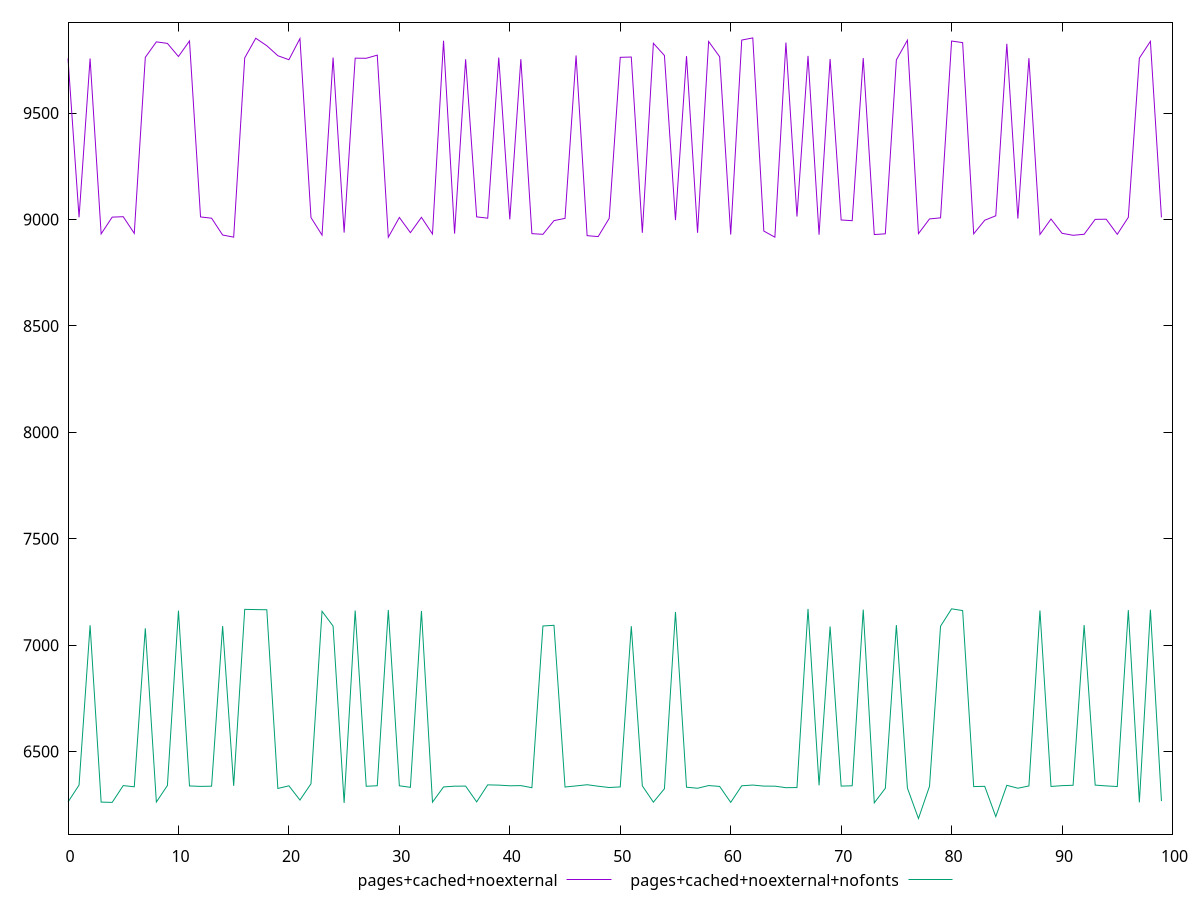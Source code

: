 reset
set terminal svg size 640, 500
set output "reprap/largest-contentful-paint/comparison/line/5_vs_6.svg"

$pagesCachedNoexternal <<EOF
0 9756.529750000002
1 9010.112100000002
2 9756.24605
3 8932.2687
4 9010.9823
5 9013.002349999999
6 8934.683849999998
7 9761.836000000001
8 9834.497000000001
9 9827.346149999998
10 9765.695000000003
11 9838.758600000001
12 9011.911600000001
13 9005.911200000002
14 8926.978350000003
15 8916.952650000003
16 9759.196000000004
17 9851.568249999998
18 9816.318700000003
19 9769.40525
20 9750.639000000006
21 9849.889299999999
22 9009.0215
23 8926.40655
24 9760.605500000001
25 8938.353599999999
26 9757.89825
27 9757.329249999999
28 9772.125499999998
29 8916.46875
30 9009.4509
31 8938.081649999998
32 9010.0081
33 8931.641550000002
34 9839.993749999998
35 8933.440649999999
36 9752.462999999996
37 9012.200100000002
38 9006.030699999996
39 9760.810000000001
40 9000.387999999999
41 9753.301500000001
42 8933.30055
43 8930.22915
44 8994.617050000004
45 9005.109799999998
46 9770.485499999999
47 8923.9503
48 8919.587549999997
49 9005.29915
50 9761.827249999998
51 9763.212750000004
52 8937.4815
53 9827.794850000002
54 9770.440250000003
55 8997.06415
56 9767.599000000006
57 8937.4182
58 9836.395400000003
59 9764.5475
60 8929.046849999999
61 9842.866899999999
62 9853.073249999998
63 8945.5266
64 8916.837
65 9831.2357
66 9013.965299999998
67 9768.545749999997
68 8928.309150000001
69 9753.86725
70 8997.5754
71 8994.2236
72 9758.2385
73 8929.118250000001
74 8932.565400000001
75 9749.7595
76 9842.2691
77 8933.381249999999
78 9002.5956
79 9007.637050000001
80 9838.453699999998
81 9830.836099999999
82 8932.56915
83 8996.4536
84 9017.2796
85 9825.447400000001
86 9004.24325
87 9757.9545
88 8929.433400000002
89 9002.176099999999
90 8934.929850000002
91 8925.67785
92 8930.439449999998
93 9000.544700000002
94 9001.147549999998
95 8930.2683
96 9010.04525
97 9757.997
98 9837.0436
99 9009.7837
EOF

$pagesCachedNoexternalNofonts <<EOF
0 6262.7094000000025
1 6342.559099999999
2 7093.539500000001
3 6262.4967
4 6261.080300000001
5 6340.053700000002
6 6334.32885
7 7079.222500000001
8 6262.7536
9 6340.485000000002
10 7161.6764
11 6338.3391999999985
12 6336.2911
13 6337.2450499999995
14 7089.522999999999
15 6338.9945
16 7168.043250000002
17 7167.039350000001
18 7166.251150000002
19 6326.596850000002
20 6338.906950000002
21 6272.066699999999
22 6348.708000000002
23 7159.077449999999
24 7089.460999999999
25 6258.772150000001
26 7162.5551000000005
27 6336.8162
28 6339.332550000001
29 7165.213200000001
30 6339.154850000001
31 6331.92395
32 7160.6071
33 6262.187749999999
34 6333.663100000002
35 6337.355050000002
36 6337.575350000001
37 6263.468000000001
38 6343.47
39 6342.24595
40 6339.117100000001
41 6340.010099999999
42 6330.1126
43 7090.005499999999
44 7093.219999999999
45 6333.483049999998
46 6338.508850000001
47 6344.105150000001
48 6337.116349999999
49 6330.997700000002
50 6333.771999999998
51 7088.970500000001
52 6338.870650000001
53 6262.161499999998
54 6325.293100000002
55 7155.7186
56 6332.506100000001
57 6327.535350000002
58 6340.205349999999
59 6336.1475
60 6261.1968
61 6339.125550000001
62 6342.596949999999
63 6337.58115
64 6337.416999999998
65 6330.19
66 6330.825849999999
67 7170.085649999999
68 6341.018499999998
69 7087.647000000003
70 6337.680049999998
71 6339.139449999999
72 7166.701449999999
73 6258.8796
74 6327.505349999998
75 7094.146500000001
76 6328.4515
77 6185.3243
78 6336.750650000004
79 7088.966000000002
80 7170.52905
81 7162.435199999998
82 6335.290150000002
83 6336.580350000001
84 6194.440400000001
85 6341.343249999999
86 6327.675049999998
87 6338.2842
88 7162.8123
89 6335.905349999999
90 6339.8252999999995
91 6341.531199999999
92 7094.0525
93 6342.351050000001
94 6338.530000000001
95 6335.6775
96 7164.572100000001
97 6261.183950000001
98 7166.547549999999
99 6267.249200000001
EOF

set key outside below
set yrange [6111.9693210000005:9926.428228999997]

plot \
  $pagesCachedNoexternal title "pages+cached+noexternal" with line, \
  $pagesCachedNoexternalNofonts title "pages+cached+noexternal+nofonts" with line, \


reset